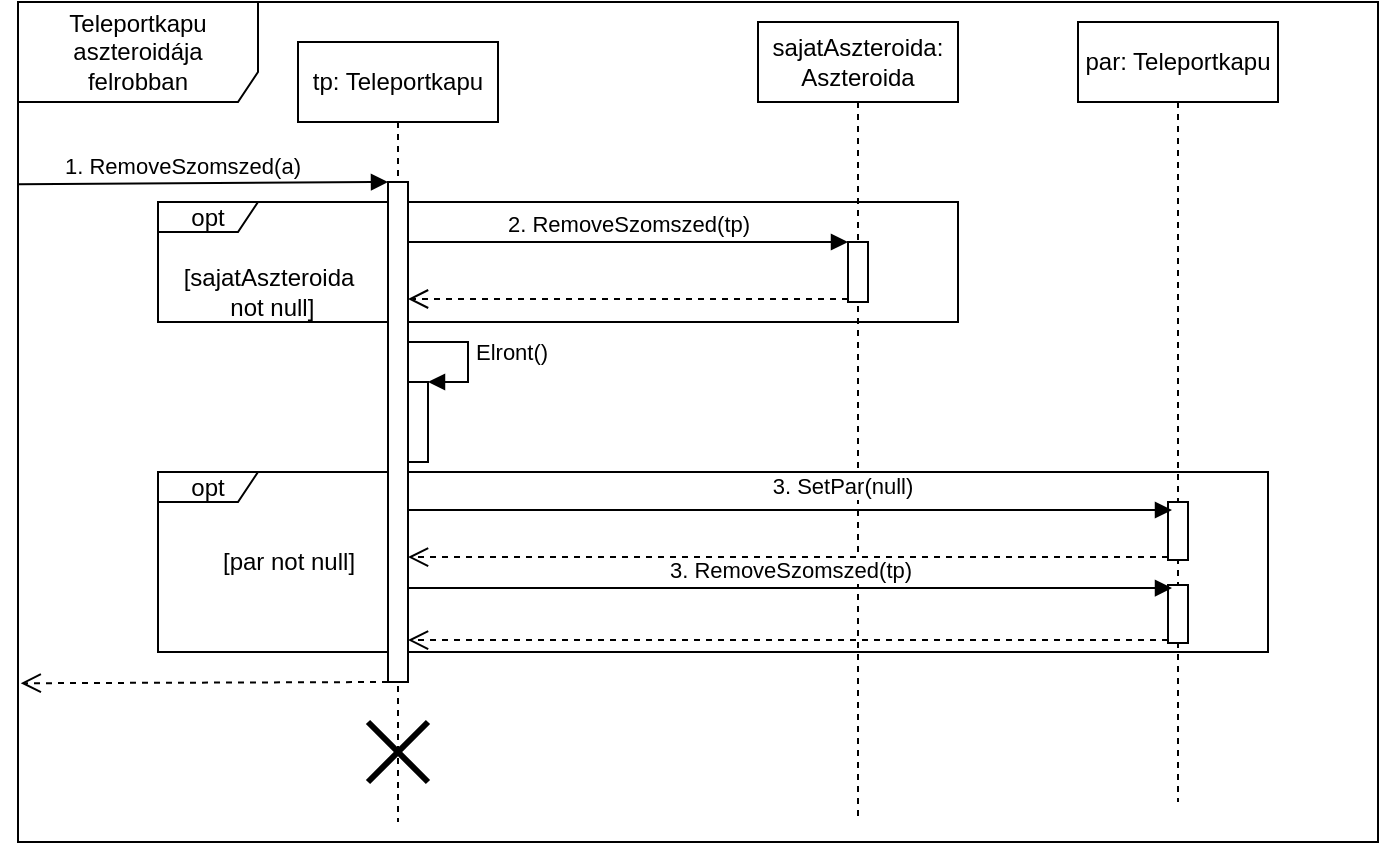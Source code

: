 <mxfile version="14.4.8" type="github">
  <diagram id="kgpKYQtTHZ0yAKxKKP6v" name="Page-1">
    <mxGraphModel dx="1038" dy="548" grid="1" gridSize="10" guides="1" tooltips="1" connect="1" arrows="1" fold="1" page="1" pageScale="1" pageWidth="850" pageHeight="1100" math="0" shadow="0">
      <root>
        <mxCell id="0" />
        <mxCell id="1" parent="0" />
        <mxCell id="HoIK4X1TnnVUayoXimBi-24" value="Teleportkapu aszteroidája felrobban" style="shape=umlFrame;whiteSpace=wrap;html=1;width=120;height=50;" parent="1" vertex="1">
          <mxGeometry x="40" y="20" width="680" height="420" as="geometry" />
        </mxCell>
        <mxCell id="HoIK4X1TnnVUayoXimBi-43" value="opt" style="shape=umlFrame;whiteSpace=wrap;html=1;width=50;height=15;" parent="1" vertex="1">
          <mxGeometry x="110" y="255" width="555" height="90" as="geometry" />
        </mxCell>
        <mxCell id="HoIK4X1TnnVUayoXimBi-25" value="opt" style="shape=umlFrame;whiteSpace=wrap;html=1;width=50;height=15;" parent="1" vertex="1">
          <mxGeometry x="110" y="120" width="400" height="60" as="geometry" />
        </mxCell>
        <mxCell id="HoIK4X1TnnVUayoXimBi-26" value="tp: Teleportkapu" style="shape=umlLifeline;perimeter=lifelinePerimeter;whiteSpace=wrap;html=1;container=1;collapsible=0;recursiveResize=0;outlineConnect=0;" parent="1" vertex="1">
          <mxGeometry x="180" y="40" width="100" height="390" as="geometry" />
        </mxCell>
        <mxCell id="HoIK4X1TnnVUayoXimBi-27" value="" style="html=1;points=[];perimeter=orthogonalPerimeter;" parent="HoIK4X1TnnVUayoXimBi-26" vertex="1">
          <mxGeometry x="45" y="70" width="10" height="250" as="geometry" />
        </mxCell>
        <mxCell id="HoIK4X1TnnVUayoXimBi-28" value="" style="html=1;verticalAlign=bottom;endArrow=open;dashed=1;endSize=8;entryX=0.002;entryY=0.811;entryDx=0;entryDy=0;entryPerimeter=0;" parent="HoIK4X1TnnVUayoXimBi-26" target="HoIK4X1TnnVUayoXimBi-24" edge="1">
          <mxGeometry x="1" y="-52" relative="1" as="geometry">
            <mxPoint x="-100" y="320" as="targetPoint" />
            <mxPoint x="-15" y="2" as="offset" />
            <mxPoint x="45" y="320" as="sourcePoint" />
          </mxGeometry>
        </mxCell>
        <mxCell id="HoIK4X1TnnVUayoXimBi-29" value="" style="html=1;points=[];perimeter=orthogonalPerimeter;" parent="HoIK4X1TnnVUayoXimBi-26" vertex="1">
          <mxGeometry x="55" y="170" width="10" height="40" as="geometry" />
        </mxCell>
        <mxCell id="HoIK4X1TnnVUayoXimBi-30" value="Elront()" style="edgeStyle=orthogonalEdgeStyle;html=1;align=left;spacingLeft=2;endArrow=block;rounded=0;entryX=1;entryY=0;" parent="HoIK4X1TnnVUayoXimBi-26" source="HoIK4X1TnnVUayoXimBi-27" target="HoIK4X1TnnVUayoXimBi-29" edge="1">
          <mxGeometry relative="1" as="geometry">
            <mxPoint x="50" y="150" as="sourcePoint" />
            <Array as="points">
              <mxPoint x="85" y="150" />
              <mxPoint x="85" y="170" />
            </Array>
          </mxGeometry>
        </mxCell>
        <mxCell id="HoIK4X1TnnVUayoXimBi-31" value="" style="shape=umlDestroy;whiteSpace=wrap;html=1;strokeWidth=3;" parent="HoIK4X1TnnVUayoXimBi-26" vertex="1">
          <mxGeometry x="35" y="340" width="30" height="30" as="geometry" />
        </mxCell>
        <mxCell id="HoIK4X1TnnVUayoXimBi-32" value="par: Teleportkapu" style="shape=umlLifeline;perimeter=lifelinePerimeter;whiteSpace=wrap;html=1;container=1;collapsible=0;recursiveResize=0;outlineConnect=0;" parent="1" vertex="1">
          <mxGeometry x="570" y="30" width="100" height="390" as="geometry" />
        </mxCell>
        <mxCell id="HoIK4X1TnnVUayoXimBi-33" value="" style="html=1;points=[];perimeter=orthogonalPerimeter;" parent="HoIK4X1TnnVUayoXimBi-32" vertex="1">
          <mxGeometry x="45" y="281.5" width="10" height="29" as="geometry" />
        </mxCell>
        <mxCell id="HoIK4X1TnnVUayoXimBi-34" value="" style="html=1;points=[];perimeter=orthogonalPerimeter;" parent="HoIK4X1TnnVUayoXimBi-32" vertex="1">
          <mxGeometry x="45" y="240" width="10" height="29" as="geometry" />
        </mxCell>
        <mxCell id="HoIK4X1TnnVUayoXimBi-36" value="sajatAszteroida: Aszteroida" style="shape=umlLifeline;perimeter=lifelinePerimeter;whiteSpace=wrap;html=1;container=1;collapsible=0;recursiveResize=0;outlineConnect=0;" parent="1" vertex="1">
          <mxGeometry x="410" y="30" width="100" height="400" as="geometry" />
        </mxCell>
        <mxCell id="HoIK4X1TnnVUayoXimBi-37" value="" style="html=1;points=[];perimeter=orthogonalPerimeter;" parent="HoIK4X1TnnVUayoXimBi-36" vertex="1">
          <mxGeometry x="45" y="110" width="10" height="30" as="geometry" />
        </mxCell>
        <mxCell id="HoIK4X1TnnVUayoXimBi-38" value="2. RemoveSzomszed(tp)" style="html=1;verticalAlign=bottom;endArrow=block;" parent="1" target="HoIK4X1TnnVUayoXimBi-37" edge="1">
          <mxGeometry relative="1" as="geometry">
            <mxPoint x="235" y="140" as="sourcePoint" />
            <mxPoint x="460.5" y="140" as="targetPoint" />
          </mxGeometry>
        </mxCell>
        <mxCell id="HoIK4X1TnnVUayoXimBi-39" value="" style="html=1;verticalAlign=bottom;endArrow=open;dashed=1;endSize=8;exitX=0;exitY=0.95;" parent="1" source="HoIK4X1TnnVUayoXimBi-37" edge="1">
          <mxGeometry x="-0.164" y="64" relative="1" as="geometry">
            <mxPoint x="235" y="168.5" as="targetPoint" />
            <mxPoint as="offset" />
          </mxGeometry>
        </mxCell>
        <mxCell id="HoIK4X1TnnVUayoXimBi-40" value="3. RemoveSzomszed(tp)" style="html=1;verticalAlign=bottom;endArrow=block;entryX=0.2;entryY=0.052;entryDx=0;entryDy=0;entryPerimeter=0;" parent="1" source="HoIK4X1TnnVUayoXimBi-27" target="HoIK4X1TnnVUayoXimBi-33" edge="1">
          <mxGeometry relative="1" as="geometry">
            <mxPoint x="230" y="313.5" as="sourcePoint" />
            <mxPoint x="620" y="240.5" as="targetPoint" />
          </mxGeometry>
        </mxCell>
        <mxCell id="HoIK4X1TnnVUayoXimBi-41" value="" style="html=1;verticalAlign=bottom;endArrow=open;dashed=1;endSize=8;exitX=0;exitY=0.95;" parent="1" source="HoIK4X1TnnVUayoXimBi-33" target="HoIK4X1TnnVUayoXimBi-27" edge="1">
          <mxGeometry x="0.012" y="82" relative="1" as="geometry">
            <mxPoint x="230" y="339.5" as="targetPoint" />
            <mxPoint as="offset" />
          </mxGeometry>
        </mxCell>
        <mxCell id="HoIK4X1TnnVUayoXimBi-42" value="[sajatAszteroida&lt;br&gt;&amp;nbsp;not null]" style="text;html=1;align=center;verticalAlign=middle;resizable=0;points=[];autosize=1;" parent="1" vertex="1">
          <mxGeometry x="115" y="150" width="100" height="30" as="geometry" />
        </mxCell>
        <mxCell id="HoIK4X1TnnVUayoXimBi-44" value="[par not null]" style="text;html=1;align=center;verticalAlign=middle;resizable=0;points=[];autosize=1;" parent="1" vertex="1">
          <mxGeometry x="135" y="290" width="80" height="20" as="geometry" />
        </mxCell>
        <mxCell id="HoIK4X1TnnVUayoXimBi-45" value="3. SetPar(null)" style="html=1;verticalAlign=bottom;endArrow=block;entryX=0.2;entryY=0.052;entryDx=0;entryDy=0;entryPerimeter=0;" parent="1" source="HoIK4X1TnnVUayoXimBi-27" edge="1">
          <mxGeometry x="0.137" y="3" relative="1" as="geometry">
            <mxPoint x="230" y="274.49" as="sourcePoint" />
            <mxPoint x="617" y="273.998" as="targetPoint" />
            <mxPoint as="offset" />
          </mxGeometry>
        </mxCell>
        <mxCell id="HoIK4X1TnnVUayoXimBi-46" value="1. RemoveSzomszed(a)" style="html=1;verticalAlign=bottom;endArrow=block;entryX=0;entryY=0;exitX=0;exitY=0.217;exitDx=0;exitDy=0;exitPerimeter=0;" parent="1" source="HoIK4X1TnnVUayoXimBi-24" target="HoIK4X1TnnVUayoXimBi-27" edge="1">
          <mxGeometry x="-0.111" relative="1" as="geometry">
            <mxPoint x="90" y="110" as="sourcePoint" />
            <mxPoint as="offset" />
          </mxGeometry>
        </mxCell>
        <mxCell id="HoIK4X1TnnVUayoXimBi-35" value="" style="html=1;verticalAlign=bottom;endArrow=open;dashed=1;endSize=8;exitX=0;exitY=0.95;" parent="1" source="HoIK4X1TnnVUayoXimBi-34" target="HoIK4X1TnnVUayoXimBi-27" edge="1">
          <mxGeometry x="0.012" y="82" relative="1" as="geometry">
            <mxPoint x="230" y="298" as="targetPoint" />
            <mxPoint as="offset" />
          </mxGeometry>
        </mxCell>
      </root>
    </mxGraphModel>
  </diagram>
</mxfile>
